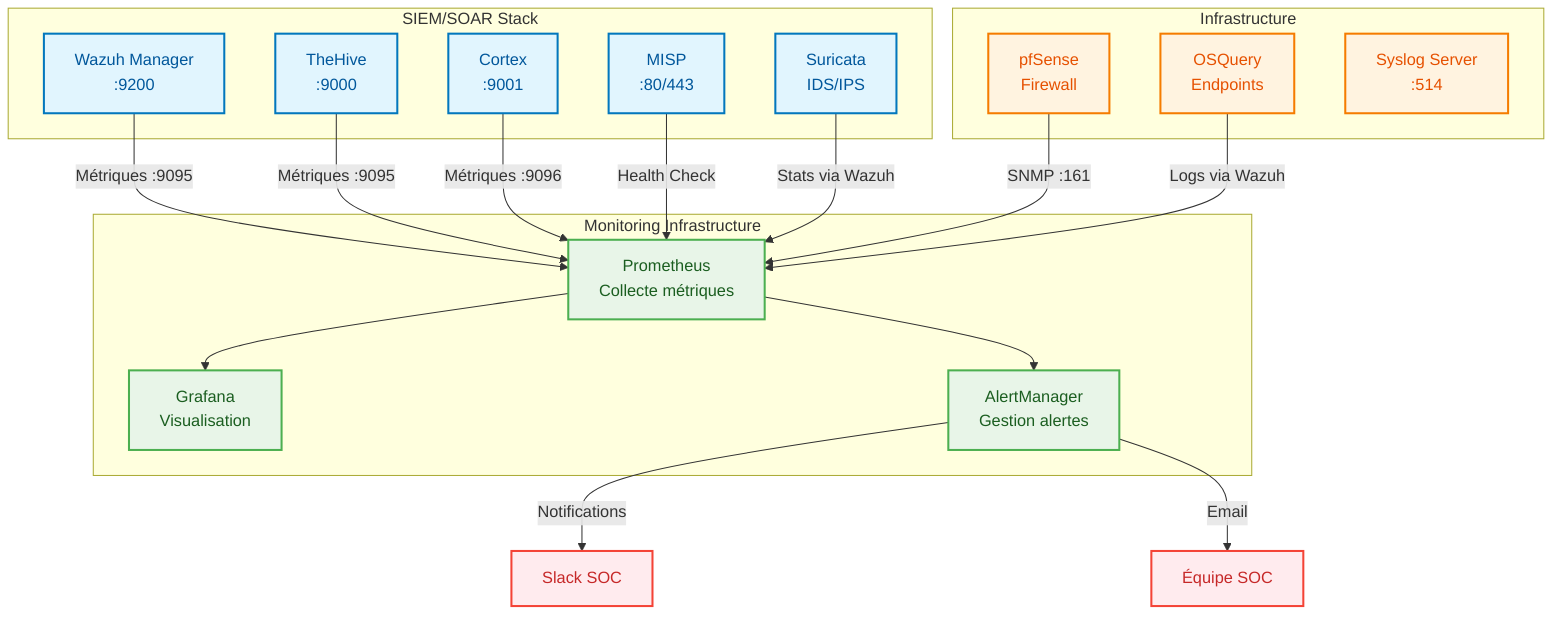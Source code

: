 flowchart TB
    subgraph "Monitoring Infrastructure"
        PROMETHEUS[Prometheus<br/>Collecte métriques]
        GRAFANA[Grafana<br/>Visualisation]
        ALERTMANAGER[AlertManager<br/>Gestion alertes]
    end
    
    subgraph "SIEM/SOAR Stack"
        WAZUH[Wazuh Manager<br/>:9200]
        THEHIVE[TheHive<br/>:9000]
        CORTEX[Cortex<br/>:9001]
        MISP[MISP<br/>:80/443]
        SURICATA[Suricata<br/>IDS/IPS]
    end
    
    subgraph "Infrastructure"
        PFSENSE[pfSense<br/>Firewall]
        OSQUERY[OSQuery<br/>Endpoints]
        SYSLOG[Syslog Server<br/>:514]
    end
    
    WAZUH -->|Métriques :9095| PROMETHEUS
    THEHIVE -->|Métriques :9095| PROMETHEUS
    CORTEX -->|Métriques :9096| PROMETHEUS
    MISP -->|Health Check| PROMETHEUS
    SURICATA -->|Stats via Wazuh| PROMETHEUS
    PFSENSE -->|SNMP :161| PROMETHEUS
    OSQUERY -->|Logs via Wazuh| PROMETHEUS
    
    PROMETHEUS --> GRAFANA
    PROMETHEUS --> ALERTMANAGER
    ALERTMANAGER -->|Notifications| SLACK[Slack SOC]
    ALERTMANAGER -->|Email| SOC_TEAM[Équipe SOC]
    
    classDef monitoring fill:#e8f5e8,stroke:#4caf50,stroke-width:2px,color:#1b5e20
    classDef siem fill:#e1f5fe,stroke:#0277bd,stroke-width:2px,color:#01579b
    classDef infra fill:#fff3e0,stroke:#f57c00,stroke-width:2px,color:#e65100
    classDef alert fill:#ffebee,stroke:#f44336,stroke-width:2px,color:#c62828

    class PROMETHEUS,GRAFANA,ALERTMANAGER monitoring
    class WAZUH,THEHIVE,CORTEX,MISP,SURICATA siem
    class PFSENSE,OSQUERY,SYSLOG infra
    class SLACK,SOC_TEAM alert